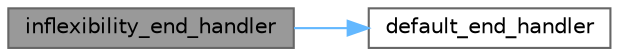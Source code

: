 digraph "inflexibility_end_handler"
{
 // LATEX_PDF_SIZE
  bgcolor="transparent";
  edge [fontname=Helvetica,fontsize=10,labelfontname=Helvetica,labelfontsize=10];
  node [fontname=Helvetica,fontsize=10,shape=box,height=0.2,width=0.4];
  rankdir="LR";
  Node1 [id="Node000001",label="inflexibility_end_handler",height=0.2,width=0.4,color="gray40", fillcolor="grey60", style="filled", fontcolor="black",tooltip=" "];
  Node1 -> Node2 [id="edge1_Node000001_Node000002",color="steelblue1",style="solid",tooltip=" "];
  Node2 [id="Node000002",label="default_end_handler",height=0.2,width=0.4,color="grey40", fillcolor="white", style="filled",URL="$sf__spellend__handlers_8cpp.html#a5dd4d1f534e253763c0337b74321f20a",tooltip=" "];
}
